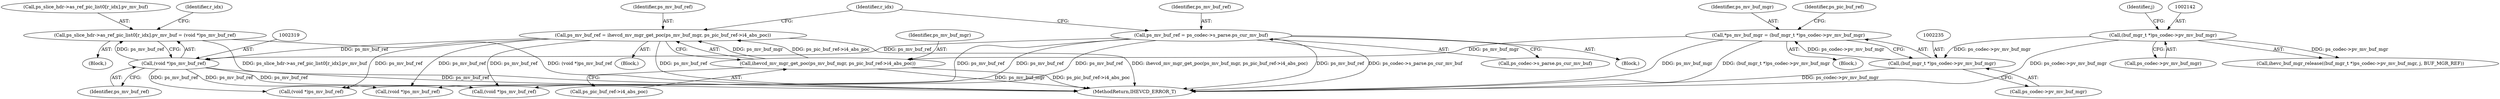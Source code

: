 digraph "0_Android_913d9e8d93d6b81bb8eac3fc2c1426651f5b259d@pointer" {
"1002310" [label="(Call,ps_slice_hdr->as_ref_pic_list0[r_idx].pv_mv_buf = (void *)ps_mv_buf_ref)"];
"1002318" [label="(Call,(void *)ps_mv_buf_ref)"];
"1002269" [label="(Call,ps_mv_buf_ref = ihevcd_mv_mgr_get_poc(ps_mv_buf_mgr, ps_pic_buf_ref->i4_abs_poc))"];
"1002271" [label="(Call,ihevcd_mv_mgr_get_poc(ps_mv_buf_mgr, ps_pic_buf_ref->i4_abs_poc))"];
"1002232" [label="(Call,*ps_mv_buf_mgr = (buf_mgr_t *)ps_codec->pv_mv_buf_mgr)"];
"1002234" [label="(Call,(buf_mgr_t *)ps_codec->pv_mv_buf_mgr)"];
"1002141" [label="(Call,(buf_mgr_t *)ps_codec->pv_mv_buf_mgr)"];
"1002260" [label="(Call,ps_mv_buf_ref = ps_codec->s_parse.ps_cur_mv_buf)"];
"1002272" [label="(Identifier,ps_mv_buf_mgr)"];
"1002271" [label="(Call,ihevcd_mv_mgr_get_poc(ps_mv_buf_mgr, ps_pic_buf_ref->i4_abs_poc))"];
"1002318" [label="(Call,(void *)ps_mv_buf_ref)"];
"1002233" [label="(Identifier,ps_mv_buf_mgr)"];
"1002236" [label="(Call,ps_codec->pv_mv_buf_mgr)"];
"1002261" [label="(Identifier,ps_mv_buf_ref)"];
"1002270" [label="(Identifier,ps_mv_buf_ref)"];
"1002234" [label="(Call,(buf_mgr_t *)ps_codec->pv_mv_buf_mgr)"];
"1002620" [label="(MethodReturn,IHEVCD_ERROR_T)"];
"1002298" [label="(Block,)"];
"1002311" [label="(Call,ps_slice_hdr->as_ref_pic_list0[r_idx].pv_mv_buf)"];
"1002143" [label="(Call,ps_codec->pv_mv_buf_mgr)"];
"1002146" [label="(Identifier,j)"];
"1002262" [label="(Call,ps_codec->s_parse.ps_cur_mv_buf)"];
"1002278" [label="(Identifier,r_idx)"];
"1002273" [label="(Call,ps_pic_buf_ref->i4_abs_poc)"];
"1002140" [label="(Call,ihevc_buf_mgr_release((buf_mgr_t *)ps_codec->pv_mv_buf_mgr, j, BUF_MGR_REF))"];
"1002232" [label="(Call,*ps_mv_buf_mgr = (buf_mgr_t *)ps_codec->pv_mv_buf_mgr)"];
"1002141" [label="(Call,(buf_mgr_t *)ps_codec->pv_mv_buf_mgr)"];
"1002310" [label="(Call,ps_slice_hdr->as_ref_pic_list0[r_idx].pv_mv_buf = (void *)ps_mv_buf_ref)"];
"1002352" [label="(Call,(void *)ps_mv_buf_ref)"];
"1002286" [label="(Identifier,r_idx)"];
"1002240" [label="(Identifier,ps_pic_buf_ref)"];
"1002269" [label="(Call,ps_mv_buf_ref = ihevcd_mv_mgr_get_poc(ps_mv_buf_mgr, ps_pic_buf_ref->i4_abs_poc))"];
"1002250" [label="(Block,)"];
"1002219" [label="(Block,)"];
"1002397" [label="(Call,(void *)ps_mv_buf_ref)"];
"1002431" [label="(Call,(void *)ps_mv_buf_ref)"];
"1002268" [label="(Block,)"];
"1002320" [label="(Identifier,ps_mv_buf_ref)"];
"1002260" [label="(Call,ps_mv_buf_ref = ps_codec->s_parse.ps_cur_mv_buf)"];
"1002310" -> "1002298"  [label="AST: "];
"1002310" -> "1002318"  [label="CFG: "];
"1002311" -> "1002310"  [label="AST: "];
"1002318" -> "1002310"  [label="AST: "];
"1002286" -> "1002310"  [label="CFG: "];
"1002310" -> "1002620"  [label="DDG: (void *)ps_mv_buf_ref"];
"1002310" -> "1002620"  [label="DDG: ps_slice_hdr->as_ref_pic_list0[r_idx].pv_mv_buf"];
"1002318" -> "1002310"  [label="DDG: ps_mv_buf_ref"];
"1002318" -> "1002320"  [label="CFG: "];
"1002319" -> "1002318"  [label="AST: "];
"1002320" -> "1002318"  [label="AST: "];
"1002318" -> "1002620"  [label="DDG: ps_mv_buf_ref"];
"1002269" -> "1002318"  [label="DDG: ps_mv_buf_ref"];
"1002260" -> "1002318"  [label="DDG: ps_mv_buf_ref"];
"1002318" -> "1002352"  [label="DDG: ps_mv_buf_ref"];
"1002318" -> "1002397"  [label="DDG: ps_mv_buf_ref"];
"1002318" -> "1002431"  [label="DDG: ps_mv_buf_ref"];
"1002269" -> "1002268"  [label="AST: "];
"1002269" -> "1002271"  [label="CFG: "];
"1002270" -> "1002269"  [label="AST: "];
"1002271" -> "1002269"  [label="AST: "];
"1002278" -> "1002269"  [label="CFG: "];
"1002269" -> "1002620"  [label="DDG: ps_mv_buf_ref"];
"1002269" -> "1002620"  [label="DDG: ihevcd_mv_mgr_get_poc(ps_mv_buf_mgr, ps_pic_buf_ref->i4_abs_poc)"];
"1002271" -> "1002269"  [label="DDG: ps_mv_buf_mgr"];
"1002271" -> "1002269"  [label="DDG: ps_pic_buf_ref->i4_abs_poc"];
"1002269" -> "1002352"  [label="DDG: ps_mv_buf_ref"];
"1002269" -> "1002397"  [label="DDG: ps_mv_buf_ref"];
"1002269" -> "1002431"  [label="DDG: ps_mv_buf_ref"];
"1002271" -> "1002273"  [label="CFG: "];
"1002272" -> "1002271"  [label="AST: "];
"1002273" -> "1002271"  [label="AST: "];
"1002271" -> "1002620"  [label="DDG: ps_mv_buf_mgr"];
"1002271" -> "1002620"  [label="DDG: ps_pic_buf_ref->i4_abs_poc"];
"1002232" -> "1002271"  [label="DDG: ps_mv_buf_mgr"];
"1002232" -> "1002219"  [label="AST: "];
"1002232" -> "1002234"  [label="CFG: "];
"1002233" -> "1002232"  [label="AST: "];
"1002234" -> "1002232"  [label="AST: "];
"1002240" -> "1002232"  [label="CFG: "];
"1002232" -> "1002620"  [label="DDG: ps_mv_buf_mgr"];
"1002232" -> "1002620"  [label="DDG: (buf_mgr_t *)ps_codec->pv_mv_buf_mgr"];
"1002234" -> "1002232"  [label="DDG: ps_codec->pv_mv_buf_mgr"];
"1002234" -> "1002236"  [label="CFG: "];
"1002235" -> "1002234"  [label="AST: "];
"1002236" -> "1002234"  [label="AST: "];
"1002234" -> "1002620"  [label="DDG: ps_codec->pv_mv_buf_mgr"];
"1002141" -> "1002234"  [label="DDG: ps_codec->pv_mv_buf_mgr"];
"1002141" -> "1002140"  [label="AST: "];
"1002141" -> "1002143"  [label="CFG: "];
"1002142" -> "1002141"  [label="AST: "];
"1002143" -> "1002141"  [label="AST: "];
"1002146" -> "1002141"  [label="CFG: "];
"1002141" -> "1002620"  [label="DDG: ps_codec->pv_mv_buf_mgr"];
"1002141" -> "1002140"  [label="DDG: ps_codec->pv_mv_buf_mgr"];
"1002260" -> "1002250"  [label="AST: "];
"1002260" -> "1002262"  [label="CFG: "];
"1002261" -> "1002260"  [label="AST: "];
"1002262" -> "1002260"  [label="AST: "];
"1002278" -> "1002260"  [label="CFG: "];
"1002260" -> "1002620"  [label="DDG: ps_mv_buf_ref"];
"1002260" -> "1002620"  [label="DDG: ps_codec->s_parse.ps_cur_mv_buf"];
"1002260" -> "1002352"  [label="DDG: ps_mv_buf_ref"];
"1002260" -> "1002397"  [label="DDG: ps_mv_buf_ref"];
"1002260" -> "1002431"  [label="DDG: ps_mv_buf_ref"];
}
